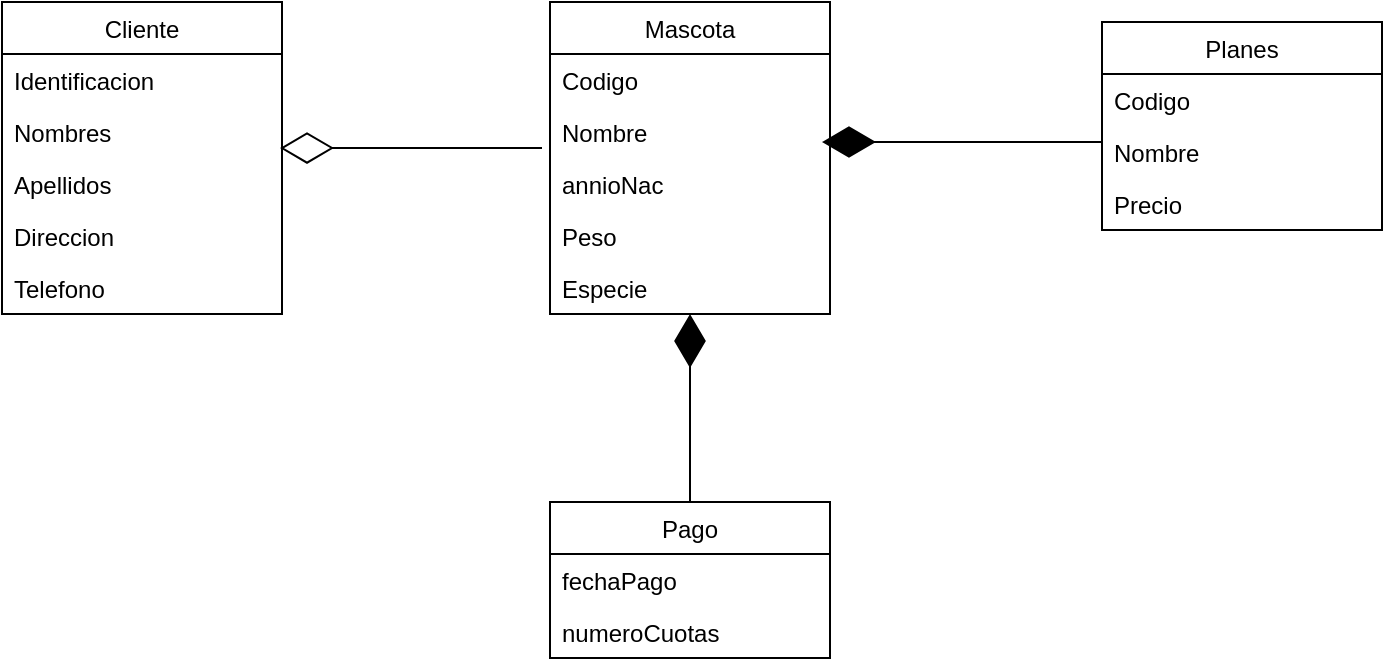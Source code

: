 <mxfile version="20.0.4" type="github" pages="2"><diagram id="8AJwecg5XqHnxKOhcwza" name="Clases"><mxGraphModel dx="1422" dy="762" grid="1" gridSize="10" guides="1" tooltips="1" connect="1" arrows="1" fold="1" page="1" pageScale="1" pageWidth="827" pageHeight="1169" math="0" shadow="0"><root><mxCell id="0"/><mxCell id="1" parent="0"/><mxCell id="zrJNBJ8Gla7seoPPaBQ8-2" value="Cliente" style="swimlane;fontStyle=0;childLayout=stackLayout;horizontal=1;startSize=26;fillColor=none;horizontalStack=0;resizeParent=1;resizeParentMax=0;resizeLast=0;collapsible=1;marginBottom=0;rounded=0;sketch=0;direction=east;" vertex="1" parent="1"><mxGeometry x="70" y="130" width="140" height="156" as="geometry"><mxRectangle x="190" y="130" width="80" height="30" as="alternateBounds"/></mxGeometry></mxCell><mxCell id="zrJNBJ8Gla7seoPPaBQ8-3" value="Identificacion&#10;" style="text;strokeColor=none;fillColor=none;align=left;verticalAlign=top;spacingLeft=4;spacingRight=4;overflow=hidden;rotatable=0;points=[[0,0.5],[1,0.5]];portConstraint=eastwest;rounded=0;sketch=0;" vertex="1" parent="zrJNBJ8Gla7seoPPaBQ8-2"><mxGeometry y="26" width="140" height="26" as="geometry"/></mxCell><object label="Nombres&#10;" id="zrJNBJ8Gla7seoPPaBQ8-4"><mxCell style="text;strokeColor=none;fillColor=none;align=left;verticalAlign=top;spacingLeft=4;spacingRight=4;overflow=hidden;rotatable=0;points=[[0,0.5],[1,0.5]];portConstraint=eastwest;rounded=0;sketch=0;" vertex="1" parent="zrJNBJ8Gla7seoPPaBQ8-2"><mxGeometry y="52" width="140" height="26" as="geometry"/></mxCell></object><mxCell id="zrJNBJ8Gla7seoPPaBQ8-5" value="Apellidos" style="text;strokeColor=none;fillColor=none;align=left;verticalAlign=top;spacingLeft=4;spacingRight=4;overflow=hidden;rotatable=0;points=[[0,0.5],[1,0.5]];portConstraint=eastwest;rounded=0;sketch=0;" vertex="1" parent="zrJNBJ8Gla7seoPPaBQ8-2"><mxGeometry y="78" width="140" height="26" as="geometry"/></mxCell><mxCell id="zrJNBJ8Gla7seoPPaBQ8-10" value="Direccion&#10;" style="text;strokeColor=none;fillColor=none;align=left;verticalAlign=top;spacingLeft=4;spacingRight=4;overflow=hidden;rotatable=0;points=[[0,0.5],[1,0.5]];portConstraint=eastwest;rounded=0;sketch=0;" vertex="1" parent="zrJNBJ8Gla7seoPPaBQ8-2"><mxGeometry y="104" width="140" height="26" as="geometry"/></mxCell><mxCell id="zrJNBJ8Gla7seoPPaBQ8-11" value="Telefono" style="text;strokeColor=none;fillColor=none;align=left;verticalAlign=top;spacingLeft=4;spacingRight=4;overflow=hidden;rotatable=0;points=[[0,0.5],[1,0.5]];portConstraint=eastwest;rounded=0;sketch=0;" vertex="1" parent="zrJNBJ8Gla7seoPPaBQ8-2"><mxGeometry y="130" width="140" height="26" as="geometry"/></mxCell><mxCell id="zrJNBJ8Gla7seoPPaBQ8-12" value="Planes" style="swimlane;fontStyle=0;childLayout=stackLayout;horizontal=1;startSize=26;fillColor=none;horizontalStack=0;resizeParent=1;resizeParentMax=0;resizeLast=0;collapsible=1;marginBottom=0;rounded=0;sketch=0;" vertex="1" parent="1"><mxGeometry x="620" y="140" width="140" height="104" as="geometry"/></mxCell><mxCell id="zrJNBJ8Gla7seoPPaBQ8-13" value="Codigo" style="text;strokeColor=none;fillColor=none;align=left;verticalAlign=top;spacingLeft=4;spacingRight=4;overflow=hidden;rotatable=0;points=[[0,0.5],[1,0.5]];portConstraint=eastwest;rounded=0;sketch=0;" vertex="1" parent="zrJNBJ8Gla7seoPPaBQ8-12"><mxGeometry y="26" width="140" height="26" as="geometry"/></mxCell><mxCell id="zrJNBJ8Gla7seoPPaBQ8-14" value="Nombre" style="text;strokeColor=none;fillColor=none;align=left;verticalAlign=top;spacingLeft=4;spacingRight=4;overflow=hidden;rotatable=0;points=[[0,0.5],[1,0.5]];portConstraint=eastwest;rounded=0;sketch=0;" vertex="1" parent="zrJNBJ8Gla7seoPPaBQ8-12"><mxGeometry y="52" width="140" height="26" as="geometry"/></mxCell><mxCell id="zrJNBJ8Gla7seoPPaBQ8-15" value="Precio" style="text;strokeColor=none;fillColor=none;align=left;verticalAlign=top;spacingLeft=4;spacingRight=4;overflow=hidden;rotatable=0;points=[[0,0.5],[1,0.5]];portConstraint=eastwest;rounded=0;sketch=0;" vertex="1" parent="zrJNBJ8Gla7seoPPaBQ8-12"><mxGeometry y="78" width="140" height="26" as="geometry"/></mxCell><mxCell id="zrJNBJ8Gla7seoPPaBQ8-16" value="Mascota" style="swimlane;fontStyle=0;childLayout=stackLayout;horizontal=1;startSize=26;fillColor=none;horizontalStack=0;resizeParent=1;resizeParentMax=0;resizeLast=0;collapsible=1;marginBottom=0;rounded=0;sketch=0;" vertex="1" parent="1"><mxGeometry x="344" y="130" width="140" height="156" as="geometry"/></mxCell><mxCell id="zrJNBJ8Gla7seoPPaBQ8-17" value="Codigo " style="text;strokeColor=none;fillColor=none;align=left;verticalAlign=top;spacingLeft=4;spacingRight=4;overflow=hidden;rotatable=0;points=[[0,0.5],[1,0.5]];portConstraint=eastwest;rounded=0;sketch=0;" vertex="1" parent="zrJNBJ8Gla7seoPPaBQ8-16"><mxGeometry y="26" width="140" height="26" as="geometry"/></mxCell><mxCell id="zrJNBJ8Gla7seoPPaBQ8-18" value="Nombre" style="text;strokeColor=none;fillColor=none;align=left;verticalAlign=top;spacingLeft=4;spacingRight=4;overflow=hidden;rotatable=0;points=[[0,0.5],[1,0.5]];portConstraint=eastwest;rounded=0;sketch=0;" vertex="1" parent="zrJNBJ8Gla7seoPPaBQ8-16"><mxGeometry y="52" width="140" height="26" as="geometry"/></mxCell><mxCell id="zrJNBJ8Gla7seoPPaBQ8-19" value="annioNac" style="text;strokeColor=none;fillColor=none;align=left;verticalAlign=top;spacingLeft=4;spacingRight=4;overflow=hidden;rotatable=0;points=[[0,0.5],[1,0.5]];portConstraint=eastwest;rounded=0;sketch=0;" vertex="1" parent="zrJNBJ8Gla7seoPPaBQ8-16"><mxGeometry y="78" width="140" height="26" as="geometry"/></mxCell><mxCell id="zrJNBJ8Gla7seoPPaBQ8-20" value="Peso&#10;" style="text;strokeColor=none;fillColor=none;align=left;verticalAlign=top;spacingLeft=4;spacingRight=4;overflow=hidden;rotatable=0;points=[[0,0.5],[1,0.5]];portConstraint=eastwest;rounded=0;sketch=0;" vertex="1" parent="zrJNBJ8Gla7seoPPaBQ8-16"><mxGeometry y="104" width="140" height="26" as="geometry"/></mxCell><mxCell id="zrJNBJ8Gla7seoPPaBQ8-21" value="Especie" style="text;strokeColor=none;fillColor=none;align=left;verticalAlign=top;spacingLeft=4;spacingRight=4;overflow=hidden;rotatable=0;points=[[0,0.5],[1,0.5]];portConstraint=eastwest;rounded=0;sketch=0;" vertex="1" parent="zrJNBJ8Gla7seoPPaBQ8-16"><mxGeometry y="130" width="140" height="26" as="geometry"/></mxCell><mxCell id="zrJNBJ8Gla7seoPPaBQ8-27" value="Pago" style="swimlane;fontStyle=0;childLayout=stackLayout;horizontal=1;startSize=26;fillColor=none;horizontalStack=0;resizeParent=1;resizeParentMax=0;resizeLast=0;collapsible=1;marginBottom=0;rounded=0;sketch=0;" vertex="1" parent="1"><mxGeometry x="344" y="380" width="140" height="78" as="geometry"/></mxCell><mxCell id="zrJNBJ8Gla7seoPPaBQ8-28" value="fechaPago" style="text;strokeColor=none;fillColor=none;align=left;verticalAlign=top;spacingLeft=4;spacingRight=4;overflow=hidden;rotatable=0;points=[[0,0.5],[1,0.5]];portConstraint=eastwest;rounded=0;sketch=0;" vertex="1" parent="zrJNBJ8Gla7seoPPaBQ8-27"><mxGeometry y="26" width="140" height="26" as="geometry"/></mxCell><mxCell id="zrJNBJ8Gla7seoPPaBQ8-29" value="numeroCuotas" style="text;strokeColor=none;fillColor=none;align=left;verticalAlign=top;spacingLeft=4;spacingRight=4;overflow=hidden;rotatable=0;points=[[0,0.5],[1,0.5]];portConstraint=eastwest;rounded=0;sketch=0;" vertex="1" parent="zrJNBJ8Gla7seoPPaBQ8-27"><mxGeometry y="52" width="140" height="26" as="geometry"/></mxCell><mxCell id="zrJNBJ8Gla7seoPPaBQ8-33" value="" style="endArrow=diamondThin;endFill=0;endSize=24;html=1;rounded=1;sketch=0;curved=0;entryX=0.993;entryY=0.808;entryDx=0;entryDy=0;entryPerimeter=0;" edge="1" parent="1" target="zrJNBJ8Gla7seoPPaBQ8-4"><mxGeometry width="160" relative="1" as="geometry"><mxPoint x="340" y="203" as="sourcePoint"/><mxPoint x="210" y="213" as="targetPoint"/></mxGeometry></mxCell><mxCell id="zrJNBJ8Gla7seoPPaBQ8-34" value="" style="endArrow=diamondThin;endFill=1;endSize=24;html=1;rounded=1;sketch=0;curved=0;" edge="1" parent="1"><mxGeometry width="160" relative="1" as="geometry"><mxPoint x="620" y="200" as="sourcePoint"/><mxPoint x="480" y="200" as="targetPoint"/><Array as="points"><mxPoint x="560" y="200"/></Array></mxGeometry></mxCell><mxCell id="zrJNBJ8Gla7seoPPaBQ8-37" value="" style="endArrow=diamondThin;endFill=1;endSize=24;html=1;rounded=1;sketch=0;curved=0;" edge="1" parent="1"><mxGeometry width="160" relative="1" as="geometry"><mxPoint x="414" y="380" as="sourcePoint"/><mxPoint x="414" y="286" as="targetPoint"/></mxGeometry></mxCell></root></mxGraphModel></diagram><diagram id="EORqKVFN0zZTLQjVarNZ" name="MER"><mxGraphModel dx="1422" dy="762" grid="1" gridSize="10" guides="1" tooltips="1" connect="1" arrows="1" fold="1" page="1" pageScale="1" pageWidth="827" pageHeight="1169" math="0" shadow="0"><root><mxCell id="0"/><mxCell id="1" parent="0"/><mxCell id="ULWkLHUjmrLx4Lkp4UY5-2" value="Cliente " style="shape=table;startSize=30;container=1;collapsible=1;childLayout=tableLayout;fixedRows=1;rowLines=0;fontStyle=1;align=center;resizeLast=1;rounded=0;sketch=0;" vertex="1" parent="1"><mxGeometry x="40" y="60" width="180" height="160" as="geometry"/></mxCell><mxCell id="ULWkLHUjmrLx4Lkp4UY5-3" value="" style="shape=tableRow;horizontal=0;startSize=0;swimlaneHead=0;swimlaneBody=0;fillColor=none;collapsible=0;dropTarget=0;points=[[0,0.5],[1,0.5]];portConstraint=eastwest;top=0;left=0;right=0;bottom=1;rounded=0;sketch=0;" vertex="1" parent="ULWkLHUjmrLx4Lkp4UY5-2"><mxGeometry y="30" width="180" height="30" as="geometry"/></mxCell><mxCell id="ULWkLHUjmrLx4Lkp4UY5-4" value="PK" style="shape=partialRectangle;connectable=0;fillColor=none;top=0;left=0;bottom=0;right=0;fontStyle=1;overflow=hidden;rounded=0;sketch=0;" vertex="1" parent="ULWkLHUjmrLx4Lkp4UY5-3"><mxGeometry width="30" height="30" as="geometry"><mxRectangle width="30" height="30" as="alternateBounds"/></mxGeometry></mxCell><mxCell id="ULWkLHUjmrLx4Lkp4UY5-5" value="idCliente" style="shape=partialRectangle;connectable=0;fillColor=none;top=0;left=0;bottom=0;right=0;align=left;spacingLeft=6;fontStyle=5;overflow=hidden;rounded=0;sketch=0;" vertex="1" parent="ULWkLHUjmrLx4Lkp4UY5-3"><mxGeometry x="30" width="150" height="30" as="geometry"><mxRectangle width="150" height="30" as="alternateBounds"/></mxGeometry></mxCell><mxCell id="ULWkLHUjmrLx4Lkp4UY5-6" value="" style="shape=tableRow;horizontal=0;startSize=0;swimlaneHead=0;swimlaneBody=0;fillColor=none;collapsible=0;dropTarget=0;points=[[0,0.5],[1,0.5]];portConstraint=eastwest;top=0;left=0;right=0;bottom=0;rounded=0;sketch=0;" vertex="1" parent="ULWkLHUjmrLx4Lkp4UY5-2"><mxGeometry y="60" width="180" height="30" as="geometry"/></mxCell><mxCell id="ULWkLHUjmrLx4Lkp4UY5-7" value="" style="shape=partialRectangle;connectable=0;fillColor=none;top=0;left=0;bottom=0;right=0;editable=1;overflow=hidden;rounded=0;sketch=0;" vertex="1" parent="ULWkLHUjmrLx4Lkp4UY5-6"><mxGeometry width="30" height="30" as="geometry"><mxRectangle width="30" height="30" as="alternateBounds"/></mxGeometry></mxCell><mxCell id="ULWkLHUjmrLx4Lkp4UY5-8" value="Row 1" style="shape=partialRectangle;connectable=0;fillColor=none;top=0;left=0;bottom=0;right=0;align=left;spacingLeft=6;overflow=hidden;rounded=0;sketch=0;" vertex="1" parent="ULWkLHUjmrLx4Lkp4UY5-6"><mxGeometry x="30" width="150" height="30" as="geometry"><mxRectangle width="150" height="30" as="alternateBounds"/></mxGeometry></mxCell><mxCell id="ULWkLHUjmrLx4Lkp4UY5-9" value="" style="shape=tableRow;horizontal=0;startSize=0;swimlaneHead=0;swimlaneBody=0;fillColor=none;collapsible=0;dropTarget=0;points=[[0,0.5],[1,0.5]];portConstraint=eastwest;top=0;left=0;right=0;bottom=0;rounded=0;sketch=0;" vertex="1" parent="ULWkLHUjmrLx4Lkp4UY5-2"><mxGeometry y="90" width="180" height="30" as="geometry"/></mxCell><mxCell id="ULWkLHUjmrLx4Lkp4UY5-10" value="" style="shape=partialRectangle;connectable=0;fillColor=none;top=0;left=0;bottom=0;right=0;editable=1;overflow=hidden;rounded=0;sketch=0;" vertex="1" parent="ULWkLHUjmrLx4Lkp4UY5-9"><mxGeometry width="30" height="30" as="geometry"><mxRectangle width="30" height="30" as="alternateBounds"/></mxGeometry></mxCell><mxCell id="ULWkLHUjmrLx4Lkp4UY5-11" value="Row 2" style="shape=partialRectangle;connectable=0;fillColor=none;top=0;left=0;bottom=0;right=0;align=left;spacingLeft=6;overflow=hidden;rounded=0;sketch=0;" vertex="1" parent="ULWkLHUjmrLx4Lkp4UY5-9"><mxGeometry x="30" width="150" height="30" as="geometry"><mxRectangle width="150" height="30" as="alternateBounds"/></mxGeometry></mxCell><mxCell id="ULWkLHUjmrLx4Lkp4UY5-12" value="" style="shape=tableRow;horizontal=0;startSize=0;swimlaneHead=0;swimlaneBody=0;fillColor=none;collapsible=0;dropTarget=0;points=[[0,0.5],[1,0.5]];portConstraint=eastwest;top=0;left=0;right=0;bottom=0;rounded=0;sketch=0;" vertex="1" parent="ULWkLHUjmrLx4Lkp4UY5-2"><mxGeometry y="120" width="180" height="30" as="geometry"/></mxCell><mxCell id="ULWkLHUjmrLx4Lkp4UY5-13" value="" style="shape=partialRectangle;connectable=0;fillColor=none;top=0;left=0;bottom=0;right=0;editable=1;overflow=hidden;rounded=0;sketch=0;" vertex="1" parent="ULWkLHUjmrLx4Lkp4UY5-12"><mxGeometry width="30" height="30" as="geometry"><mxRectangle width="30" height="30" as="alternateBounds"/></mxGeometry></mxCell><mxCell id="ULWkLHUjmrLx4Lkp4UY5-14" value="Row 3" style="shape=partialRectangle;connectable=0;fillColor=none;top=0;left=0;bottom=0;right=0;align=left;spacingLeft=6;overflow=hidden;rounded=0;sketch=0;" vertex="1" parent="ULWkLHUjmrLx4Lkp4UY5-12"><mxGeometry x="30" width="150" height="30" as="geometry"><mxRectangle width="150" height="30" as="alternateBounds"/></mxGeometry></mxCell></root></mxGraphModel></diagram></mxfile>